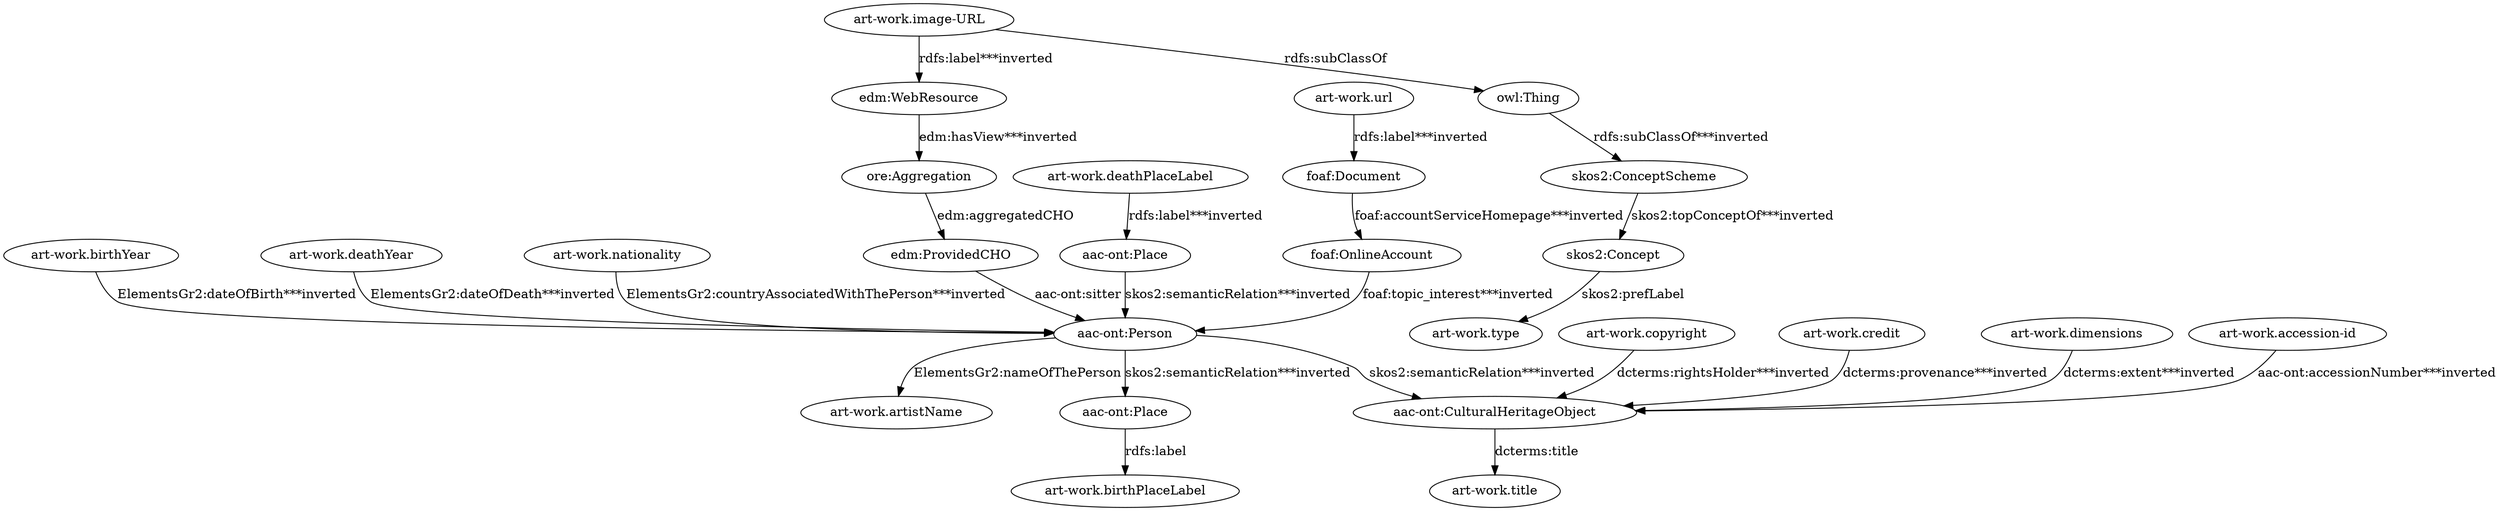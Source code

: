 digraph {
  "aac-ont:CulturalHeritageObject1" [type=class_uri,label="aac-ont:CulturalHeritageObject"]
  "art-work.title" [type=attribute_name,label="art-work.title"]
  "aac-ont:Person1" [type=class_uri,label="aac-ont:Person"]
  "aac-ont:Place1" [type=class_uri,label="aac-ont:Place"]
  "art-work.artistName" [type=attribute_name,label="art-work.artistName"]
  "art-work.birthPlaceLabel" [type=attribute_name,label="art-work.birthPlaceLabel"]
  "aac-ont:Place2" [type=class_uri,label="aac-ont:Place"]
  "art-work.accession-id" [type=attribute_name,label="art-work.accession-id"]
  "art-work.birthYear" [type=attribute_name,label="art-work.birthYear"]
  "art-work.copyright" [type=attribute_name,label="art-work.copyright"]
  "art-work.credit" [type=attribute_name,label="art-work.credit"]
  "art-work.deathPlaceLabel" [type=attribute_name,label="art-work.deathPlaceLabel"]
  "art-work.deathYear" [type=attribute_name,label="art-work.deathYear"]
  "art-work.dimensions" [type=attribute_name,label="art-work.dimensions"]
  "art-work.image-URL" [type=attribute_name,label="art-work.image-URL"]
  "edm:WebResource1" [type=class_uri,label="edm:WebResource"]
  "owl:Thing" [type=special,label="owl:Thing"]
  "art-work.nationality" [type=attribute_name,label="art-work.nationality"]
  "art-work.url" [type=attribute_name,label="art-work.url"]
  "foaf:Document1" [type=class_uri,label="foaf:Document"]
  "edm:ProvidedCHO" [type=class_uri,label="edm:ProvidedCHO"]
  "ore:Aggregation" [type=class_uri,label="ore:Aggregation"]
  "foaf:OnlineAccount" [type=class_uri,label="foaf:OnlineAccount"]
  "skos2:ConceptScheme" [type=class_uri,label="skos2:ConceptScheme"]
  "skos2:Concept1" [type=class_uri,label="skos2:Concept"]
  "art-work.type" [type=attribute_name,label="art-work.type"]
  "aac-ont:CulturalHeritageObject1" -> "art-work.title" [label="dcterms:title",type=st_property_uri]
  "aac-ont:Person1" -> "aac-ont:CulturalHeritageObject1" [type=inherited,label="skos2:semanticRelation***inverted",weight=4]
  "aac-ont:Person1" -> "aac-ont:Place1" [type=inherited,label="skos2:semanticRelation***inverted",weight=4]
  "aac-ont:Person1" -> "art-work.artistName" [label="ElementsGr2:nameOfThePerson",type=st_property_uri]
  "aac-ont:Place1" -> "art-work.birthPlaceLabel" [label="rdfs:label",type=st_property_uri]
  "aac-ont:Place2" -> "aac-ont:Person1" [type=inherited,label="skos2:semanticRelation***inverted",weight=4]
  "art-work.accession-id" -> "aac-ont:CulturalHeritageObject1" [type=st_property_uri,label="aac-ont:accessionNumber***inverted",weight=1]
  "art-work.birthYear" -> "aac-ont:Person1" [type=st_property_uri,label="ElementsGr2:dateOfBirth***inverted",weight=1]
  "art-work.copyright" -> "aac-ont:CulturalHeritageObject1" [type=st_property_uri,label="dcterms:rightsHolder***inverted",weight=1]
  "art-work.credit" -> "aac-ont:CulturalHeritageObject1" [type=st_property_uri,label="dcterms:provenance***inverted",weight=1]
  "art-work.deathPlaceLabel" -> "aac-ont:Place2" [type=st_property_uri,label="rdfs:label***inverted",weight=1]
  "art-work.deathYear" -> "aac-ont:Person1" [type=st_property_uri,label="ElementsGr2:dateOfDeath***inverted",weight=1]
  "art-work.dimensions" -> "aac-ont:CulturalHeritageObject1" [type=st_property_uri,label="dcterms:extent***inverted",weight=1]
  "art-work.image-URL" -> "edm:WebResource1" [type=st_property_uri,label="rdfs:label***inverted",weight=1]
  "art-work.image-URL" -> "owl:Thing" [label="rdfs:subClassOf",type=inherited,weight=0.3333333333333333]
  "art-work.nationality" -> "aac-ont:Person1" [type=st_property_uri,label="ElementsGr2:countryAssociatedWithThePerson***inverted",weight=1]
  "art-work.url" -> "foaf:Document1" [type=st_property_uri,label="rdfs:label***inverted",weight=1]
  "edm:ProvidedCHO" -> "aac-ont:Person1" [label="aac-ont:sitter",type=direct_property_uri,weight=1]
  "edm:WebResource1" -> "ore:Aggregation" [type=direct_property_uri,label="edm:hasView***inverted",weight=1]
  "foaf:Document1" -> "foaf:OnlineAccount" [type=direct_property_uri,label="foaf:accountServiceHomepage***inverted",weight=1]
  "foaf:OnlineAccount" -> "aac-ont:Person1" [type=inherited,label="foaf:topic_interest***inverted",weight=4]
  "ore:Aggregation" -> "edm:ProvidedCHO" [label="edm:aggregatedCHO",type=direct_property_uri,weight=1]
  "owl:Thing" -> "skos2:ConceptScheme" [type=inherited,label="rdfs:subClassOf***inverted",weight=0.3333333333333333]
  "skos2:Concept1" -> "art-work.type" [label="skos2:prefLabel",type=st_property_uri]
  "skos2:ConceptScheme" -> "skos2:Concept1" [type=direct_property_uri,label="skos2:topConceptOf***inverted",weight=1]
}
